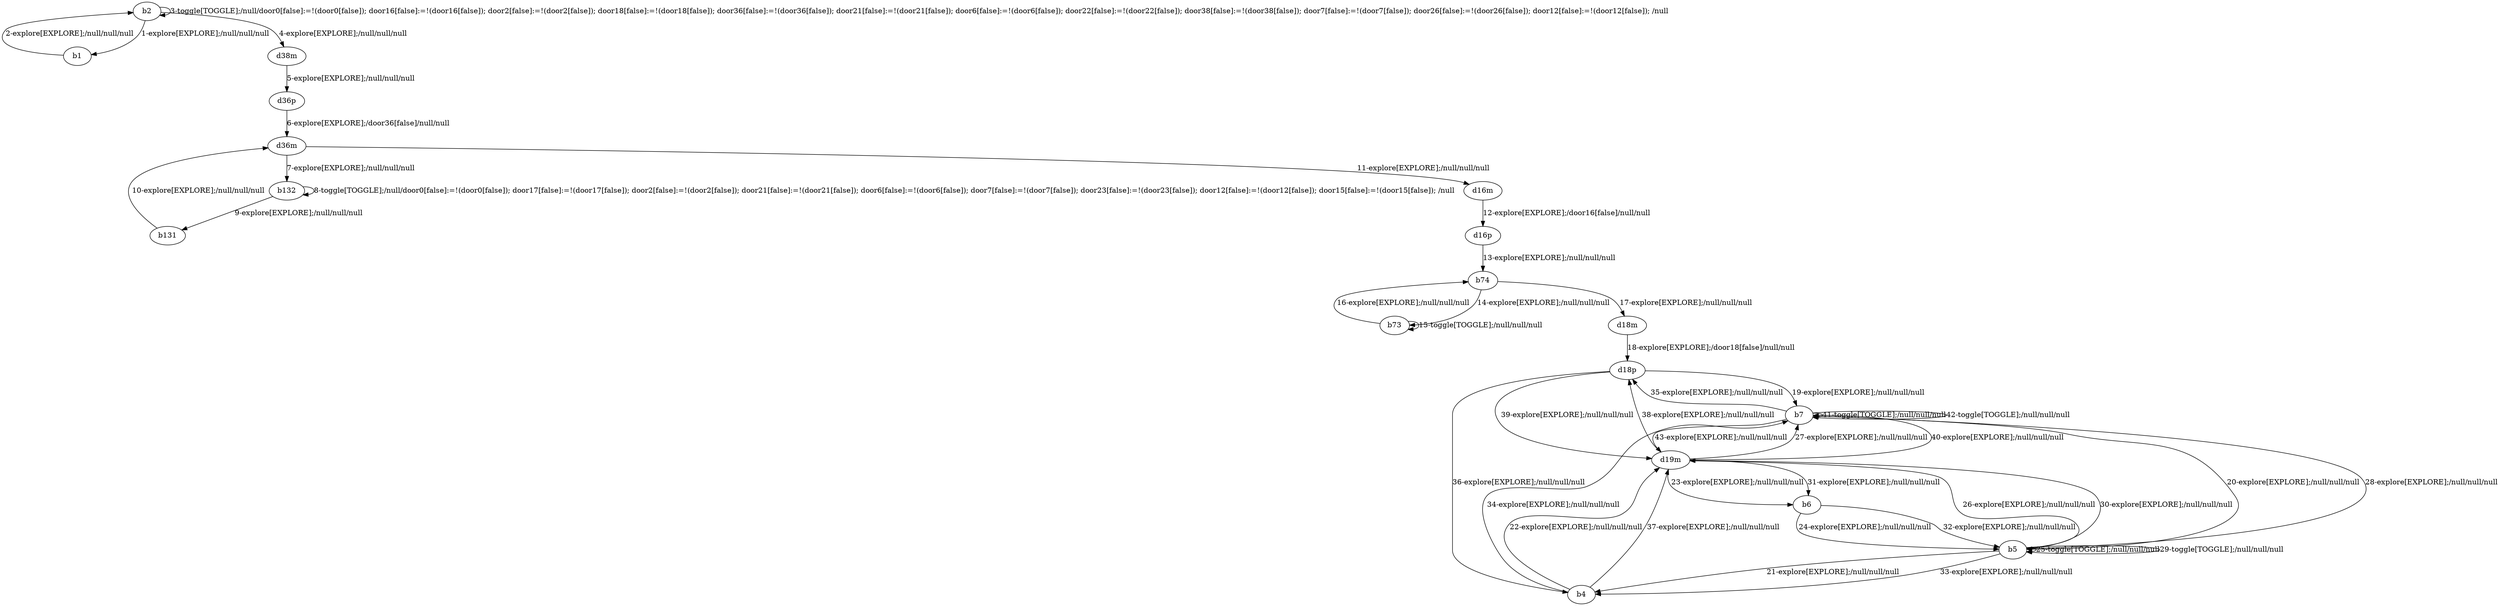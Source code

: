 # Total number of goals covered by this test: 7
# d19m --> d18p
# b5 --> b4
# d18p --> d19m
# b5 --> b5
# d19m --> b6
# b6 --> b5
# b7 --> b5

digraph g {
"b2" -> "b1" [label = "1-explore[EXPLORE];/null/null/null"];
"b1" -> "b2" [label = "2-explore[EXPLORE];/null/null/null"];
"b2" -> "b2" [label = "3-toggle[TOGGLE];/null/door0[false]:=!(door0[false]); door16[false]:=!(door16[false]); door2[false]:=!(door2[false]); door18[false]:=!(door18[false]); door36[false]:=!(door36[false]); door21[false]:=!(door21[false]); door6[false]:=!(door6[false]); door22[false]:=!(door22[false]); door38[false]:=!(door38[false]); door7[false]:=!(door7[false]); door26[false]:=!(door26[false]); door12[false]:=!(door12[false]); /null"];
"b2" -> "d38m" [label = "4-explore[EXPLORE];/null/null/null"];
"d38m" -> "d36p" [label = "5-explore[EXPLORE];/null/null/null"];
"d36p" -> "d36m" [label = "6-explore[EXPLORE];/door36[false]/null/null"];
"d36m" -> "b132" [label = "7-explore[EXPLORE];/null/null/null"];
"b132" -> "b132" [label = "8-toggle[TOGGLE];/null/door0[false]:=!(door0[false]); door17[false]:=!(door17[false]); door2[false]:=!(door2[false]); door21[false]:=!(door21[false]); door6[false]:=!(door6[false]); door7[false]:=!(door7[false]); door23[false]:=!(door23[false]); door12[false]:=!(door12[false]); door15[false]:=!(door15[false]); /null"];
"b132" -> "b131" [label = "9-explore[EXPLORE];/null/null/null"];
"b131" -> "d36m" [label = "10-explore[EXPLORE];/null/null/null"];
"d36m" -> "d16m" [label = "11-explore[EXPLORE];/null/null/null"];
"d16m" -> "d16p" [label = "12-explore[EXPLORE];/door16[false]/null/null"];
"d16p" -> "b74" [label = "13-explore[EXPLORE];/null/null/null"];
"b74" -> "b73" [label = "14-explore[EXPLORE];/null/null/null"];
"b73" -> "b73" [label = "15-toggle[TOGGLE];/null/null/null"];
"b73" -> "b74" [label = "16-explore[EXPLORE];/null/null/null"];
"b74" -> "d18m" [label = "17-explore[EXPLORE];/null/null/null"];
"d18m" -> "d18p" [label = "18-explore[EXPLORE];/door18[false]/null/null"];
"d18p" -> "b7" [label = "19-explore[EXPLORE];/null/null/null"];
"b7" -> "b5" [label = "20-explore[EXPLORE];/null/null/null"];
"b5" -> "b4" [label = "21-explore[EXPLORE];/null/null/null"];
"b4" -> "d19m" [label = "22-explore[EXPLORE];/null/null/null"];
"d19m" -> "b6" [label = "23-explore[EXPLORE];/null/null/null"];
"b6" -> "b5" [label = "24-explore[EXPLORE];/null/null/null"];
"b5" -> "b5" [label = "25-toggle[TOGGLE];/null/null/null"];
"b5" -> "d19m" [label = "26-explore[EXPLORE];/null/null/null"];
"d19m" -> "b7" [label = "27-explore[EXPLORE];/null/null/null"];
"b7" -> "b5" [label = "28-explore[EXPLORE];/null/null/null"];
"b5" -> "b5" [label = "29-toggle[TOGGLE];/null/null/null"];
"b5" -> "d19m" [label = "30-explore[EXPLORE];/null/null/null"];
"d19m" -> "b6" [label = "31-explore[EXPLORE];/null/null/null"];
"b6" -> "b5" [label = "32-explore[EXPLORE];/null/null/null"];
"b5" -> "b4" [label = "33-explore[EXPLORE];/null/null/null"];
"b4" -> "b7" [label = "34-explore[EXPLORE];/null/null/null"];
"b7" -> "d18p" [label = "35-explore[EXPLORE];/null/null/null"];
"d18p" -> "b4" [label = "36-explore[EXPLORE];/null/null/null"];
"b4" -> "d19m" [label = "37-explore[EXPLORE];/null/null/null"];
"d19m" -> "d18p" [label = "38-explore[EXPLORE];/null/null/null"];
"d18p" -> "d19m" [label = "39-explore[EXPLORE];/null/null/null"];
"d19m" -> "b7" [label = "40-explore[EXPLORE];/null/null/null"];
"b7" -> "b7" [label = "41-toggle[TOGGLE];/null/null/null"];
"b7" -> "b7" [label = "42-toggle[TOGGLE];/null/null/null"];
"b7" -> "d19m" [label = "43-explore[EXPLORE];/null/null/null"];
}